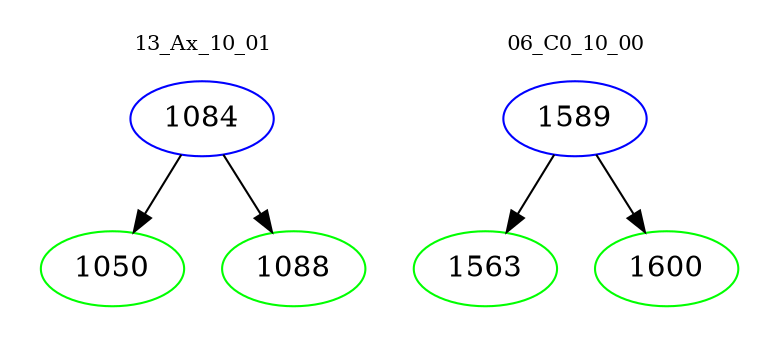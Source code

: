 digraph{
subgraph cluster_0 {
color = white
label = "13_Ax_10_01";
fontsize=10;
T0_1084 [label="1084", color="blue"]
T0_1084 -> T0_1050 [color="black"]
T0_1050 [label="1050", color="green"]
T0_1084 -> T0_1088 [color="black"]
T0_1088 [label="1088", color="green"]
}
subgraph cluster_1 {
color = white
label = "06_C0_10_00";
fontsize=10;
T1_1589 [label="1589", color="blue"]
T1_1589 -> T1_1563 [color="black"]
T1_1563 [label="1563", color="green"]
T1_1589 -> T1_1600 [color="black"]
T1_1600 [label="1600", color="green"]
}
}
